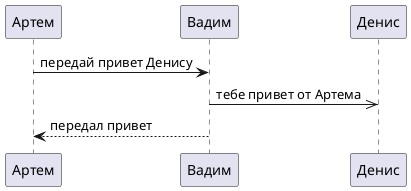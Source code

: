 @startuml
Артем->Вадим: передай привет Денису
Вадим->>Денис: тебе привет от Артема
Вадим-->Артем: передал привет
@enduml

